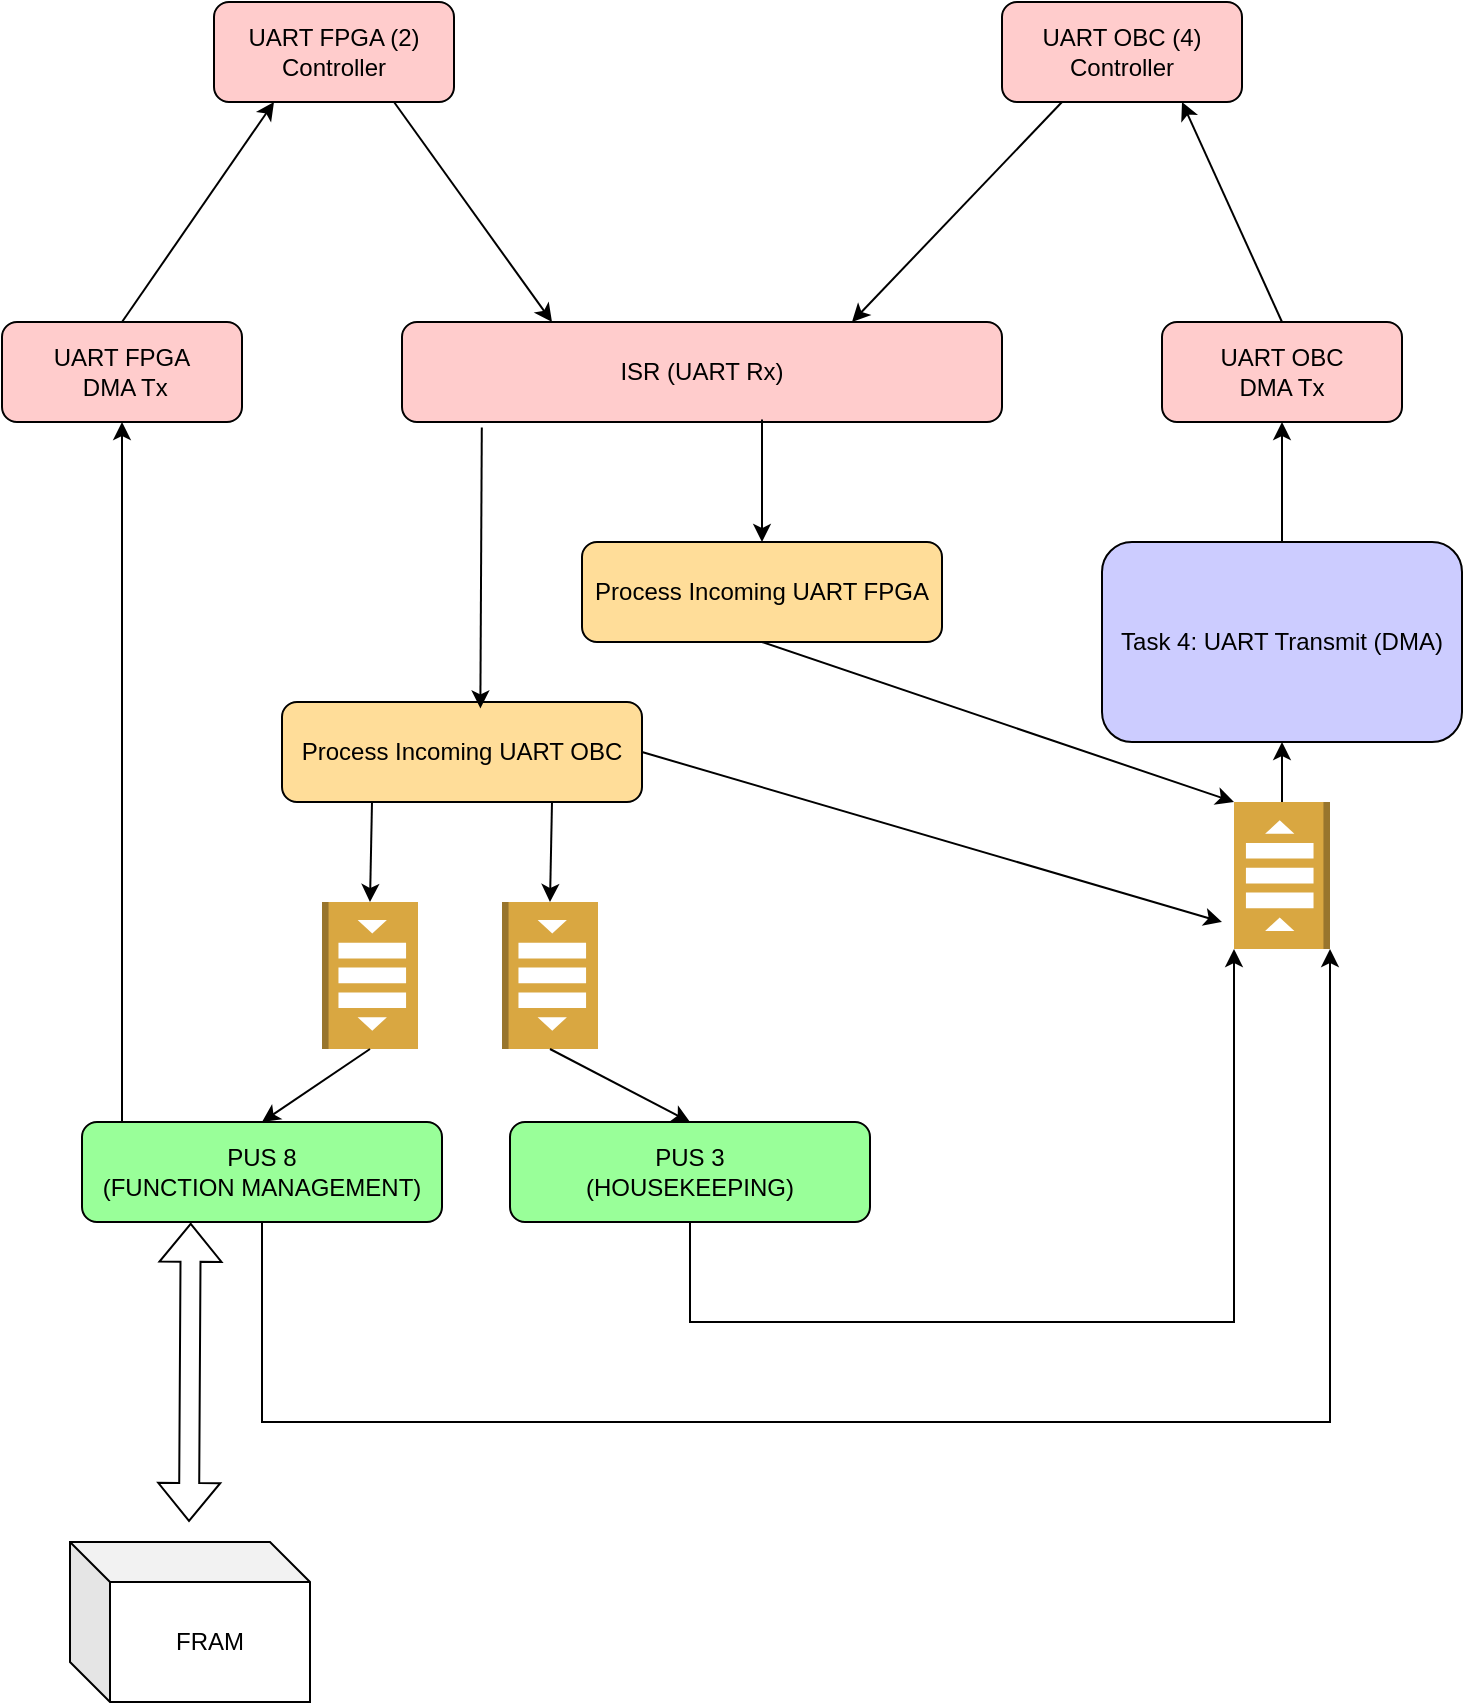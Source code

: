 <mxfile version="26.0.16">
  <diagram name="Pagină-1" id="ddQv_wzsTZBWzUbWPsOU">
    <mxGraphModel dx="1562" dy="810" grid="1" gridSize="10" guides="1" tooltips="1" connect="1" arrows="1" fold="1" page="1" pageScale="1" pageWidth="827" pageHeight="1169" math="0" shadow="0">
      <root>
        <mxCell id="0" />
        <mxCell id="1" parent="0" />
        <mxCell id="Oofgd8KAAimV3NUf_qpA-1" value="ISR (UART Rx)" style="rounded=1;whiteSpace=wrap;fillColor=#FFCCCC;" parent="1" vertex="1">
          <mxGeometry x="270" y="230" width="300" height="50" as="geometry" />
        </mxCell>
        <mxCell id="Oofgd8KAAimV3NUf_qpA-2" value="Process Incoming UART OBC" style="rounded=1;whiteSpace=wrap;fillColor=#FFDD99;" parent="1" vertex="1">
          <mxGeometry x="210" y="420" width="180" height="50" as="geometry" />
        </mxCell>
        <mxCell id="Oofgd8KAAimV3NUf_qpA-3" value="PUS 8&#xa;(FUNCTION MANAGEMENT)" style="rounded=1;whiteSpace=wrap;fillColor=#99FF99;" parent="1" vertex="1">
          <mxGeometry x="110" y="630" width="180" height="50" as="geometry" />
        </mxCell>
        <mxCell id="Oofgd8KAAimV3NUf_qpA-4" value="PUS 3&#xa;(HOUSEKEEPING)" style="rounded=1;whiteSpace=wrap;fillColor=#99FF99;" parent="1" vertex="1">
          <mxGeometry x="324" y="630" width="180" height="50" as="geometry" />
        </mxCell>
        <mxCell id="Oofgd8KAAimV3NUf_qpA-5" value="Task 4: UART Transmit (DMA)" style="rounded=1;whiteSpace=wrap;fillColor=#CCCCFF;" parent="1" vertex="1">
          <mxGeometry x="620" y="340" width="180" height="100" as="geometry" />
        </mxCell>
        <mxCell id="Oofgd8KAAimV3NUf_qpA-11" value="UART OBC (4) Controller" style="rounded=1;whiteSpace=wrap;fillColor=#FFCCCC;" parent="1" vertex="1">
          <mxGeometry x="570" y="70" width="120" height="50" as="geometry" />
        </mxCell>
        <mxCell id="Oofgd8KAAimV3NUf_qpA-13" value="UART FPGA (2) Controller" style="rounded=1;whiteSpace=wrap;fillColor=#FFCCCC;" parent="1" vertex="1">
          <mxGeometry x="176" y="70" width="120" height="50" as="geometry" />
        </mxCell>
        <mxCell id="Oofgd8KAAimV3NUf_qpA-15" value="UART OBC&#xa;DMA Tx" style="rounded=1;whiteSpace=wrap;fillColor=#FFCCCC;" parent="1" vertex="1">
          <mxGeometry x="650" y="230" width="120" height="50" as="geometry" />
        </mxCell>
        <mxCell id="Oofgd8KAAimV3NUf_qpA-16" value="" style="endArrow=classic;html=1;rounded=0;exitX=0.25;exitY=1;exitDx=0;exitDy=0;entryX=0.75;entryY=0;entryDx=0;entryDy=0;" parent="1" source="Oofgd8KAAimV3NUf_qpA-11" edge="1" target="Oofgd8KAAimV3NUf_qpA-1">
          <mxGeometry width="50" height="50" relative="1" as="geometry">
            <mxPoint x="550" y="110" as="sourcePoint" />
            <mxPoint x="340" y="230" as="targetPoint" />
            <Array as="points" />
          </mxGeometry>
        </mxCell>
        <mxCell id="Oofgd8KAAimV3NUf_qpA-18" value="" style="endArrow=classic;html=1;rounded=0;exitX=0.5;exitY=0;exitDx=0;exitDy=0;entryX=0.75;entryY=1;entryDx=0;entryDy=0;" parent="1" source="Oofgd8KAAimV3NUf_qpA-15" target="Oofgd8KAAimV3NUf_qpA-11" edge="1">
          <mxGeometry width="50" height="50" relative="1" as="geometry">
            <mxPoint x="390" y="490" as="sourcePoint" />
            <mxPoint x="440" y="440" as="targetPoint" />
            <Array as="points" />
          </mxGeometry>
        </mxCell>
        <mxCell id="Oofgd8KAAimV3NUf_qpA-19" value="" style="outlineConnect=0;dashed=0;verticalLabelPosition=bottom;verticalAlign=top;align=center;html=1;shape=mxgraph.aws3.queue;fillColor=#D9A741;gradientColor=none;direction=north;" parent="1" vertex="1">
          <mxGeometry x="686" y="470" width="48" height="73.5" as="geometry" />
        </mxCell>
        <mxCell id="Oofgd8KAAimV3NUf_qpA-20" value="" style="endArrow=classic;html=1;rounded=0;exitX=1;exitY=0.5;exitDx=0;exitDy=0;exitPerimeter=0;entryX=0.5;entryY=1;entryDx=0;entryDy=0;" parent="1" source="Oofgd8KAAimV3NUf_qpA-19" target="Oofgd8KAAimV3NUf_qpA-5" edge="1">
          <mxGeometry width="50" height="50" relative="1" as="geometry">
            <mxPoint x="390" y="490" as="sourcePoint" />
            <mxPoint x="440" y="440" as="targetPoint" />
            <Array as="points" />
          </mxGeometry>
        </mxCell>
        <mxCell id="Oofgd8KAAimV3NUf_qpA-24" value="" style="endArrow=classic;html=1;rounded=0;entryX=0.5;entryY=1;entryDx=0;entryDy=0;" parent="1" source="Oofgd8KAAimV3NUf_qpA-5" target="Oofgd8KAAimV3NUf_qpA-15" edge="1">
          <mxGeometry width="50" height="50" relative="1" as="geometry">
            <mxPoint x="390" y="490" as="sourcePoint" />
            <mxPoint x="440" y="440" as="targetPoint" />
          </mxGeometry>
        </mxCell>
        <mxCell id="Oofgd8KAAimV3NUf_qpA-26" value="" style="outlineConnect=0;dashed=0;verticalLabelPosition=bottom;verticalAlign=top;align=center;html=1;shape=mxgraph.aws3.queue;fillColor=#D9A741;gradientColor=none;direction=south;" parent="1" vertex="1">
          <mxGeometry x="230" y="520" width="48" height="73.5" as="geometry" />
        </mxCell>
        <mxCell id="Oofgd8KAAimV3NUf_qpA-27" value="" style="outlineConnect=0;dashed=0;verticalLabelPosition=bottom;verticalAlign=top;align=center;html=1;shape=mxgraph.aws3.queue;fillColor=#D9A741;gradientColor=none;direction=south;" parent="1" vertex="1">
          <mxGeometry x="320" y="520" width="48" height="73.5" as="geometry" />
        </mxCell>
        <mxCell id="Oofgd8KAAimV3NUf_qpA-28" value="" style="endArrow=classic;html=1;rounded=0;entryX=0;entryY=0.5;entryDx=0;entryDy=0;exitX=0.25;exitY=1;exitDx=0;exitDy=0;entryPerimeter=0;" parent="1" source="Oofgd8KAAimV3NUf_qpA-2" target="Oofgd8KAAimV3NUf_qpA-26" edge="1">
          <mxGeometry width="50" height="50" relative="1" as="geometry">
            <mxPoint x="440" y="440" as="sourcePoint" />
            <mxPoint x="390" y="490" as="targetPoint" />
            <Array as="points" />
          </mxGeometry>
        </mxCell>
        <mxCell id="Oofgd8KAAimV3NUf_qpA-29" value="" style="endArrow=classic;html=1;rounded=0;entryX=0;entryY=0.5;entryDx=0;entryDy=0;exitX=0.75;exitY=1;exitDx=0;exitDy=0;entryPerimeter=0;" parent="1" source="Oofgd8KAAimV3NUf_qpA-2" target="Oofgd8KAAimV3NUf_qpA-27" edge="1">
          <mxGeometry width="50" height="50" relative="1" as="geometry">
            <mxPoint x="330" y="400" as="sourcePoint" />
            <mxPoint x="245" y="500" as="targetPoint" />
            <Array as="points" />
          </mxGeometry>
        </mxCell>
        <mxCell id="Oofgd8KAAimV3NUf_qpA-30" value="" style="endArrow=classic;html=1;rounded=0;exitX=1;exitY=0.5;exitDx=0;exitDy=0;exitPerimeter=0;entryX=0.5;entryY=0;entryDx=0;entryDy=0;" parent="1" source="Oofgd8KAAimV3NUf_qpA-26" target="Oofgd8KAAimV3NUf_qpA-3" edge="1">
          <mxGeometry width="50" height="50" relative="1" as="geometry">
            <mxPoint x="200" y="520" as="sourcePoint" />
            <mxPoint x="250" y="470" as="targetPoint" />
          </mxGeometry>
        </mxCell>
        <mxCell id="Oofgd8KAAimV3NUf_qpA-31" value="" style="endArrow=classic;html=1;rounded=0;exitX=1;exitY=0.5;exitDx=0;exitDy=0;exitPerimeter=0;entryX=0.5;entryY=0;entryDx=0;entryDy=0;" parent="1" source="Oofgd8KAAimV3NUf_qpA-27" target="Oofgd8KAAimV3NUf_qpA-4" edge="1">
          <mxGeometry width="50" height="50" relative="1" as="geometry">
            <mxPoint x="330" y="550" as="sourcePoint" />
            <mxPoint x="330" y="606" as="targetPoint" />
          </mxGeometry>
        </mxCell>
        <mxCell id="Oofgd8KAAimV3NUf_qpA-32" value="" style="endArrow=classic;html=1;rounded=0;exitX=0.5;exitY=1;exitDx=0;exitDy=0;entryX=0;entryY=0;entryDx=0;entryDy=0;entryPerimeter=0;" parent="1" edge="1" target="Oofgd8KAAimV3NUf_qpA-19" source="Oofgd8KAAimV3NUf_qpA-4">
          <mxGeometry width="50" height="50" relative="1" as="geometry">
            <mxPoint x="370" y="610" as="sourcePoint" />
            <mxPoint x="600" y="600" as="targetPoint" />
            <Array as="points">
              <mxPoint x="414" y="730" />
              <mxPoint x="510" y="730" />
              <mxPoint x="686" y="730" />
            </Array>
          </mxGeometry>
        </mxCell>
        <mxCell id="Oofgd8KAAimV3NUf_qpA-33" value="" style="endArrow=classic;html=1;rounded=0;exitX=0.5;exitY=1;exitDx=0;exitDy=0;entryX=0;entryY=1;entryDx=0;entryDy=0;entryPerimeter=0;" parent="1" edge="1" target="Oofgd8KAAimV3NUf_qpA-19" source="Oofgd8KAAimV3NUf_qpA-3">
          <mxGeometry width="50" height="50" relative="1" as="geometry">
            <mxPoint x="150" y="610" as="sourcePoint" />
            <mxPoint x="630" y="600" as="targetPoint" />
            <Array as="points">
              <mxPoint x="200" y="780" />
              <mxPoint x="420" y="780" />
              <mxPoint x="734" y="780" />
            </Array>
          </mxGeometry>
        </mxCell>
        <mxCell id="Oofgd8KAAimV3NUf_qpA-34" value="" style="endArrow=classic;html=1;rounded=0;entryX=0.551;entryY=0.064;entryDx=0;entryDy=0;entryPerimeter=0;exitX=0.133;exitY=1.056;exitDx=0;exitDy=0;exitPerimeter=0;" parent="1" source="Oofgd8KAAimV3NUf_qpA-1" target="Oofgd8KAAimV3NUf_qpA-2" edge="1">
          <mxGeometry width="50" height="50" relative="1" as="geometry">
            <mxPoint x="345" y="280" as="sourcePoint" />
            <mxPoint x="430" y="330" as="targetPoint" />
          </mxGeometry>
        </mxCell>
        <mxCell id="uqsOZBm66acdyXTOZB4C-2" value="UART FPGA&#xa; DMA Tx" style="rounded=1;whiteSpace=wrap;fillColor=#FFCCCC;" vertex="1" parent="1">
          <mxGeometry x="70" y="230" width="120" height="50" as="geometry" />
        </mxCell>
        <mxCell id="uqsOZBm66acdyXTOZB4C-3" value="" style="endArrow=classic;html=1;rounded=0;entryX=0.5;entryY=1;entryDx=0;entryDy=0;" edge="1" parent="1" target="uqsOZBm66acdyXTOZB4C-2">
          <mxGeometry width="50" height="50" relative="1" as="geometry">
            <mxPoint x="130" y="630" as="sourcePoint" />
            <mxPoint x="180" y="510" as="targetPoint" />
          </mxGeometry>
        </mxCell>
        <mxCell id="uqsOZBm66acdyXTOZB4C-4" value="" style="endArrow=classic;html=1;rounded=0;entryX=0.25;entryY=1;entryDx=0;entryDy=0;exitX=0.5;exitY=0;exitDx=0;exitDy=0;" edge="1" parent="1" source="uqsOZBm66acdyXTOZB4C-2" target="Oofgd8KAAimV3NUf_qpA-13">
          <mxGeometry width="50" height="50" relative="1" as="geometry">
            <mxPoint x="120" y="230" as="sourcePoint" />
            <mxPoint x="170" y="180" as="targetPoint" />
          </mxGeometry>
        </mxCell>
        <mxCell id="uqsOZBm66acdyXTOZB4C-5" value="" style="endArrow=classic;html=1;rounded=0;entryX=0.25;entryY=0;entryDx=0;entryDy=0;exitX=0.75;exitY=1;exitDx=0;exitDy=0;" edge="1" parent="1" source="Oofgd8KAAimV3NUf_qpA-13" target="Oofgd8KAAimV3NUf_qpA-1">
          <mxGeometry width="50" height="50" relative="1" as="geometry">
            <mxPoint x="200" y="120" as="sourcePoint" />
            <mxPoint x="250" y="70" as="targetPoint" />
          </mxGeometry>
        </mxCell>
        <mxCell id="uqsOZBm66acdyXTOZB4C-6" value="FRAM" style="shape=cube;whiteSpace=wrap;html=1;boundedLbl=1;backgroundOutline=1;darkOpacity=0.05;darkOpacity2=0.1;" vertex="1" parent="1">
          <mxGeometry x="104" y="840" width="120" height="80" as="geometry" />
        </mxCell>
        <mxCell id="uqsOZBm66acdyXTOZB4C-7" value="" style="shape=flexArrow;endArrow=classic;startArrow=classic;html=1;rounded=0;entryX=0.302;entryY=1.008;entryDx=0;entryDy=0;entryPerimeter=0;" edge="1" parent="1" target="Oofgd8KAAimV3NUf_qpA-3">
          <mxGeometry width="100" height="100" relative="1" as="geometry">
            <mxPoint x="163.5" y="830" as="sourcePoint" />
            <mxPoint x="163.5" y="710" as="targetPoint" />
          </mxGeometry>
        </mxCell>
        <mxCell id="uqsOZBm66acdyXTOZB4C-10" value="Process Incoming UART FPGA" style="rounded=1;whiteSpace=wrap;fillColor=#FFDD99;" vertex="1" parent="1">
          <mxGeometry x="360" y="340" width="180" height="50" as="geometry" />
        </mxCell>
        <mxCell id="uqsOZBm66acdyXTOZB4C-11" value="" style="endArrow=classic;html=1;rounded=0;entryX=0.5;entryY=0;entryDx=0;entryDy=0;exitX=0.6;exitY=0.976;exitDx=0;exitDy=0;exitPerimeter=0;" edge="1" parent="1" source="Oofgd8KAAimV3NUf_qpA-1" target="uqsOZBm66acdyXTOZB4C-10">
          <mxGeometry width="50" height="50" relative="1" as="geometry">
            <mxPoint x="470" y="280" as="sourcePoint" />
            <mxPoint x="520" y="230" as="targetPoint" />
          </mxGeometry>
        </mxCell>
        <mxCell id="uqsOZBm66acdyXTOZB4C-13" value="" style="endArrow=classic;html=1;rounded=0;exitX=1;exitY=0.5;exitDx=0;exitDy=0;" edge="1" parent="1" source="Oofgd8KAAimV3NUf_qpA-2">
          <mxGeometry width="50" height="50" relative="1" as="geometry">
            <mxPoint x="389" y="470" as="sourcePoint" />
            <mxPoint x="680" y="530" as="targetPoint" />
          </mxGeometry>
        </mxCell>
        <mxCell id="uqsOZBm66acdyXTOZB4C-14" value="" style="endArrow=classic;html=1;rounded=0;exitX=0.5;exitY=1;exitDx=0;exitDy=0;entryX=1;entryY=0;entryDx=0;entryDy=0;entryPerimeter=0;" edge="1" parent="1" source="uqsOZBm66acdyXTOZB4C-10" target="Oofgd8KAAimV3NUf_qpA-19">
          <mxGeometry width="50" height="50" relative="1" as="geometry">
            <mxPoint x="490" y="440" as="sourcePoint" />
            <mxPoint x="540" y="390" as="targetPoint" />
          </mxGeometry>
        </mxCell>
      </root>
    </mxGraphModel>
  </diagram>
</mxfile>
